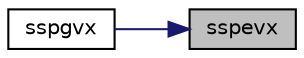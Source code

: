 digraph "sspevx"
{
 // LATEX_PDF_SIZE
  edge [fontname="Helvetica",fontsize="10",labelfontname="Helvetica",labelfontsize="10"];
  node [fontname="Helvetica",fontsize="10",shape=record];
  rankdir="RL";
  Node1 [label="sspevx",height=0.2,width=0.4,color="black", fillcolor="grey75", style="filled", fontcolor="black",tooltip="SSPEVX computes the eigenvalues and, optionally, the left and/or right eigenvectors for OTHER matrice..."];
  Node1 -> Node2 [dir="back",color="midnightblue",fontsize="10",style="solid",fontname="Helvetica"];
  Node2 [label="sspgvx",height=0.2,width=0.4,color="black", fillcolor="white", style="filled",URL="$sspgvx_8f.html#a6d78c13e0472349e920ec49cc79337fb",tooltip="SSPGVX"];
}
